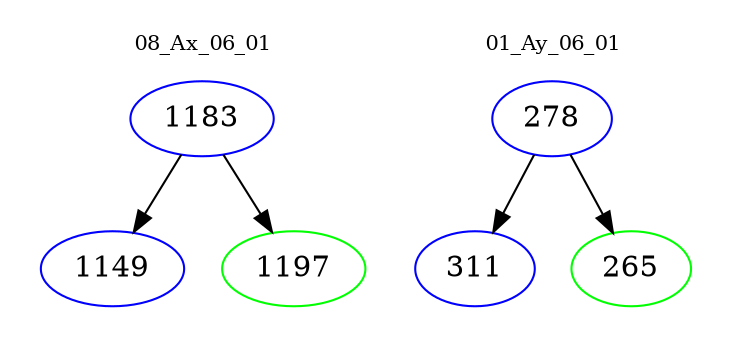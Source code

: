 digraph{
subgraph cluster_0 {
color = white
label = "08_Ax_06_01";
fontsize=10;
T0_1183 [label="1183", color="blue"]
T0_1183 -> T0_1149 [color="black"]
T0_1149 [label="1149", color="blue"]
T0_1183 -> T0_1197 [color="black"]
T0_1197 [label="1197", color="green"]
}
subgraph cluster_1 {
color = white
label = "01_Ay_06_01";
fontsize=10;
T1_278 [label="278", color="blue"]
T1_278 -> T1_311 [color="black"]
T1_311 [label="311", color="blue"]
T1_278 -> T1_265 [color="black"]
T1_265 [label="265", color="green"]
}
}
